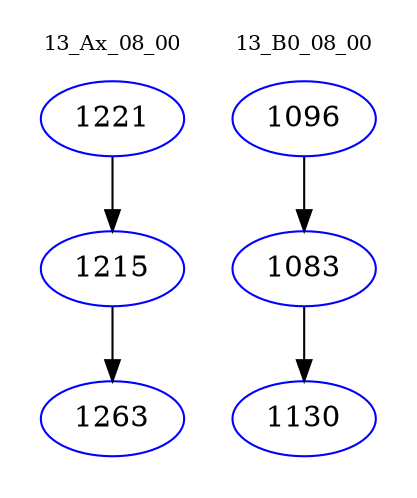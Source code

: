 digraph{
subgraph cluster_0 {
color = white
label = "13_Ax_08_00";
fontsize=10;
T0_1221 [label="1221", color="blue"]
T0_1221 -> T0_1215 [color="black"]
T0_1215 [label="1215", color="blue"]
T0_1215 -> T0_1263 [color="black"]
T0_1263 [label="1263", color="blue"]
}
subgraph cluster_1 {
color = white
label = "13_B0_08_00";
fontsize=10;
T1_1096 [label="1096", color="blue"]
T1_1096 -> T1_1083 [color="black"]
T1_1083 [label="1083", color="blue"]
T1_1083 -> T1_1130 [color="black"]
T1_1130 [label="1130", color="blue"]
}
}
